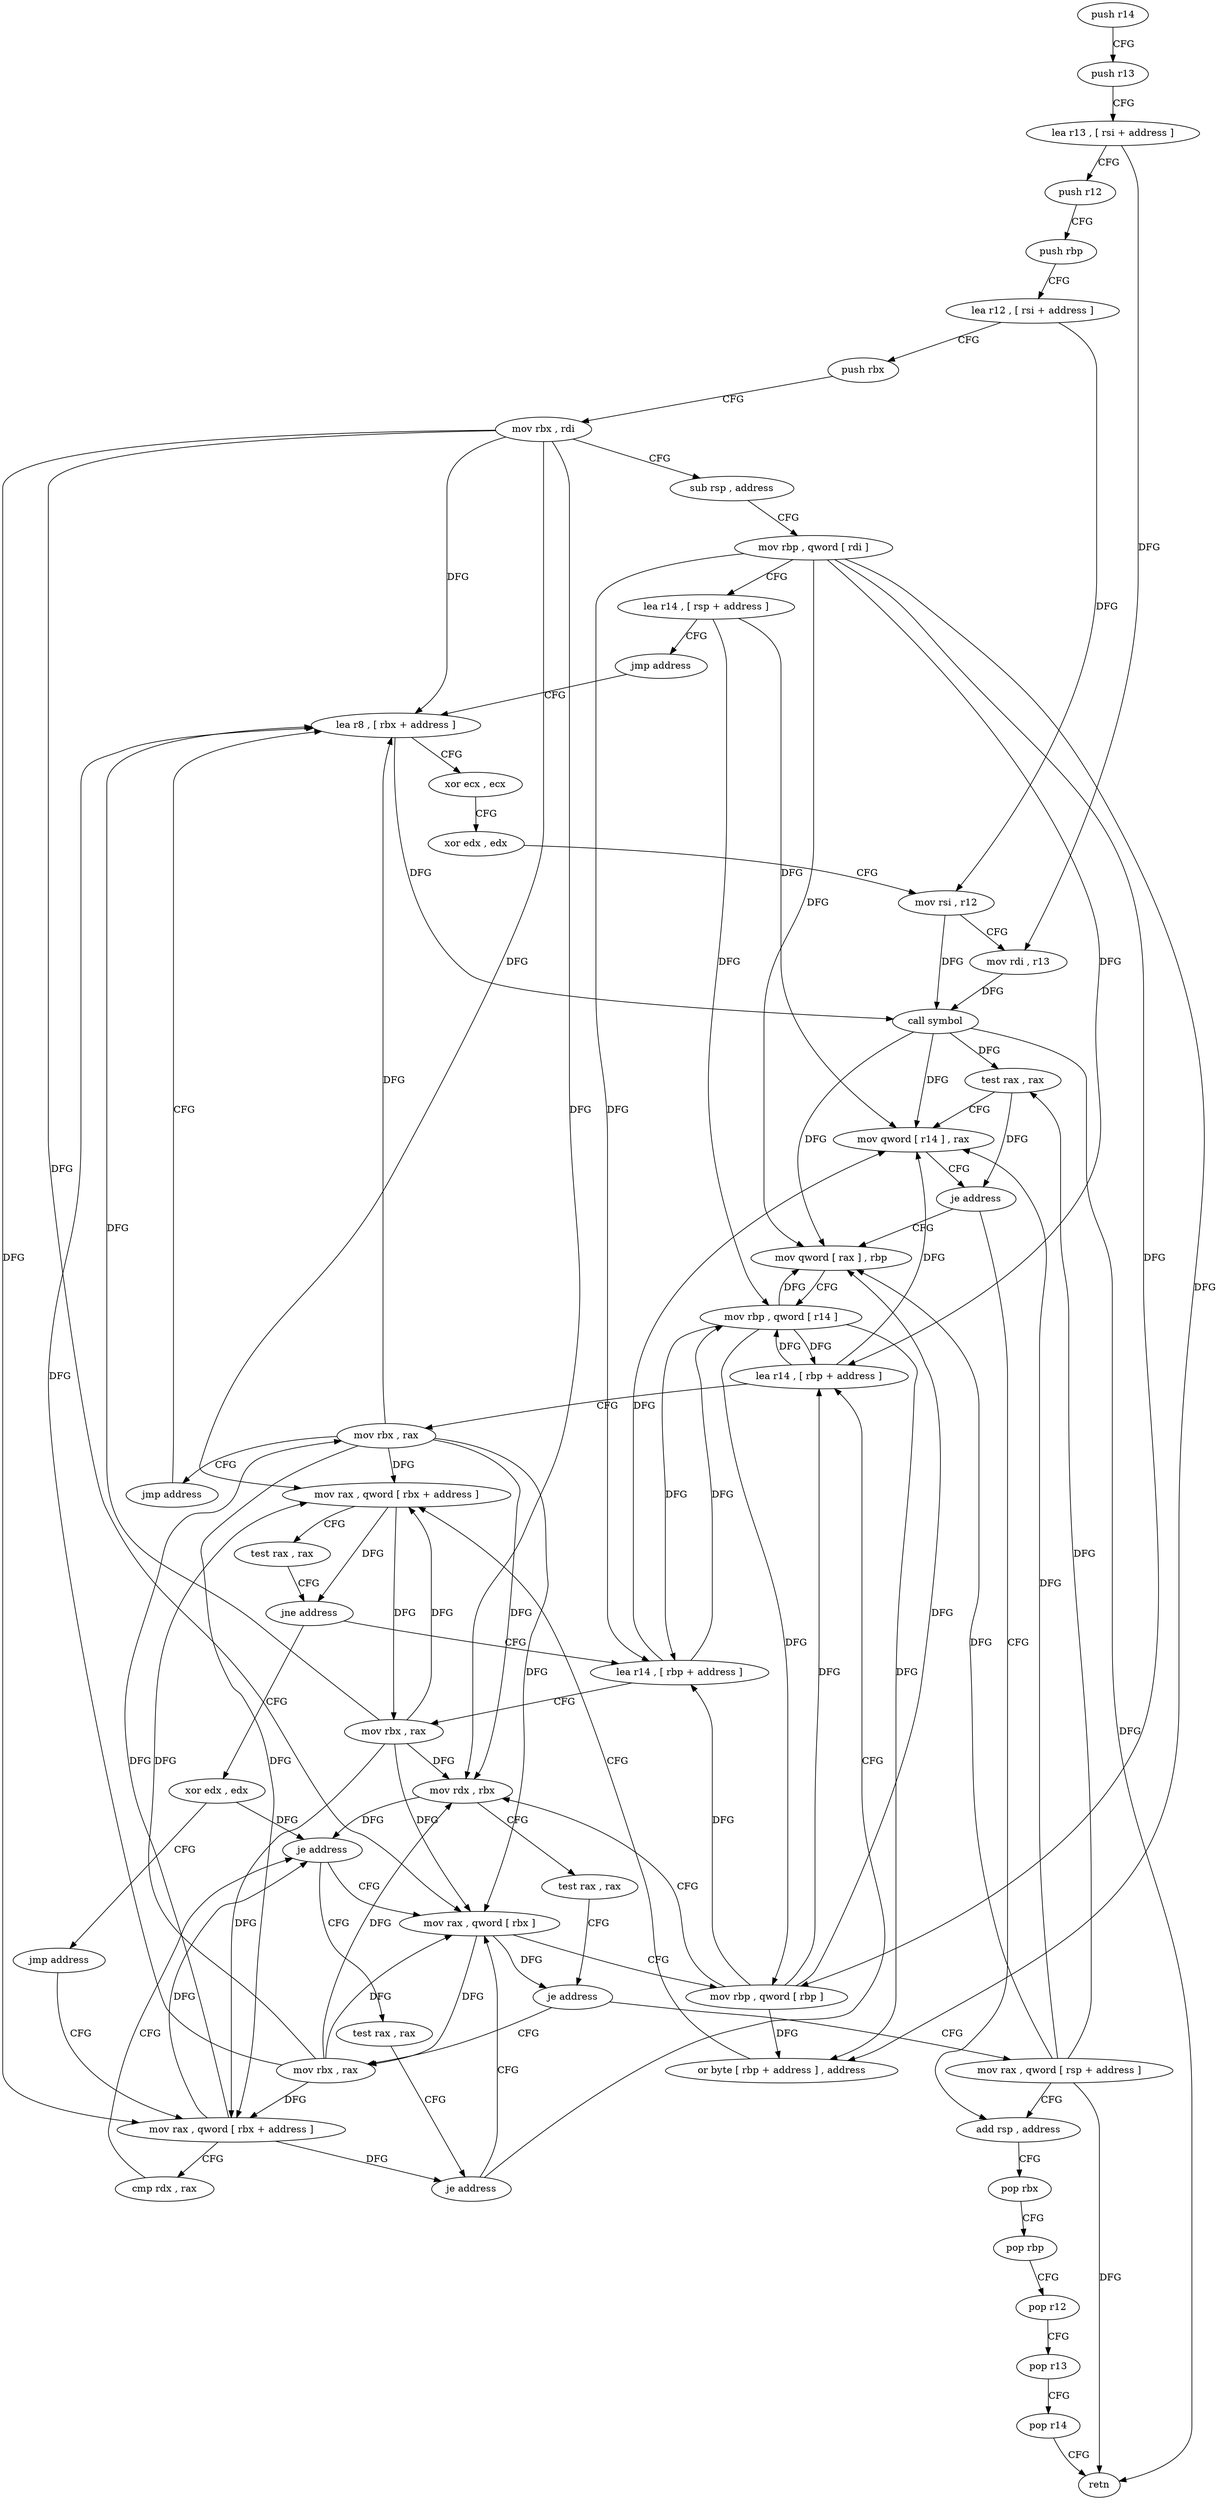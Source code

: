 digraph "func" {
"4330016" [label = "push r14" ]
"4330018" [label = "push r13" ]
"4330020" [label = "lea r13 , [ rsi + address ]" ]
"4330024" [label = "push r12" ]
"4330026" [label = "push rbp" ]
"4330027" [label = "lea r12 , [ rsi + address ]" ]
"4330034" [label = "push rbx" ]
"4330035" [label = "mov rbx , rdi" ]
"4330038" [label = "sub rsp , address" ]
"4330042" [label = "mov rbp , qword [ rdi ]" ]
"4330045" [label = "lea r14 , [ rsp + address ]" ]
"4330050" [label = "jmp address" ]
"4330063" [label = "lea r8 , [ rbx + address ]" ]
"4330067" [label = "xor ecx , ecx" ]
"4330069" [label = "xor edx , edx" ]
"4330071" [label = "mov rsi , r12" ]
"4330074" [label = "mov rdi , r13" ]
"4330077" [label = "call symbol" ]
"4330082" [label = "test rax , rax" ]
"4330085" [label = "mov qword [ r14 ] , rax" ]
"4330088" [label = "je address" ]
"4330173" [label = "add rsp , address" ]
"4330090" [label = "mov qword [ rax ] , rbp" ]
"4330177" [label = "pop rbx" ]
"4330178" [label = "pop rbp" ]
"4330179" [label = "pop r12" ]
"4330181" [label = "pop r13" ]
"4330183" [label = "pop r14" ]
"4330185" [label = "retn" ]
"4330093" [label = "mov rbp , qword [ r14 ]" ]
"4330096" [label = "or byte [ rbp + address ] , address" ]
"4330100" [label = "mov rax , qword [ rbx + address ]" ]
"4330104" [label = "test rax , rax" ]
"4330107" [label = "jne address" ]
"4330056" [label = "lea r14 , [ rbp + address ]" ]
"4330109" [label = "xor edx , edx" ]
"4330060" [label = "mov rbx , rax" ]
"4330111" [label = "jmp address" ]
"4330138" [label = "mov rax , qword [ rbx + address ]" ]
"4330142" [label = "cmp rdx , rax" ]
"4330145" [label = "je address" ]
"4330120" [label = "mov rax , qword [ rbx ]" ]
"4330147" [label = "test rax , rax" ]
"4330123" [label = "mov rbp , qword [ rbp ]" ]
"4330127" [label = "mov rdx , rbx" ]
"4330130" [label = "test rax , rax" ]
"4330133" [label = "je address" ]
"4330168" [label = "mov rax , qword [ rsp + address ]" ]
"4330135" [label = "mov rbx , rax" ]
"4330150" [label = "je address" ]
"4330152" [label = "lea r14 , [ rbp + address ]" ]
"4330156" [label = "mov rbx , rax" ]
"4330159" [label = "jmp address" ]
"4330016" -> "4330018" [ label = "CFG" ]
"4330018" -> "4330020" [ label = "CFG" ]
"4330020" -> "4330024" [ label = "CFG" ]
"4330020" -> "4330074" [ label = "DFG" ]
"4330024" -> "4330026" [ label = "CFG" ]
"4330026" -> "4330027" [ label = "CFG" ]
"4330027" -> "4330034" [ label = "CFG" ]
"4330027" -> "4330071" [ label = "DFG" ]
"4330034" -> "4330035" [ label = "CFG" ]
"4330035" -> "4330038" [ label = "CFG" ]
"4330035" -> "4330063" [ label = "DFG" ]
"4330035" -> "4330100" [ label = "DFG" ]
"4330035" -> "4330138" [ label = "DFG" ]
"4330035" -> "4330120" [ label = "DFG" ]
"4330035" -> "4330127" [ label = "DFG" ]
"4330038" -> "4330042" [ label = "CFG" ]
"4330042" -> "4330045" [ label = "CFG" ]
"4330042" -> "4330090" [ label = "DFG" ]
"4330042" -> "4330096" [ label = "DFG" ]
"4330042" -> "4330056" [ label = "DFG" ]
"4330042" -> "4330123" [ label = "DFG" ]
"4330042" -> "4330152" [ label = "DFG" ]
"4330045" -> "4330050" [ label = "CFG" ]
"4330045" -> "4330085" [ label = "DFG" ]
"4330045" -> "4330093" [ label = "DFG" ]
"4330050" -> "4330063" [ label = "CFG" ]
"4330063" -> "4330067" [ label = "CFG" ]
"4330063" -> "4330077" [ label = "DFG" ]
"4330067" -> "4330069" [ label = "CFG" ]
"4330069" -> "4330071" [ label = "CFG" ]
"4330071" -> "4330074" [ label = "CFG" ]
"4330071" -> "4330077" [ label = "DFG" ]
"4330074" -> "4330077" [ label = "DFG" ]
"4330077" -> "4330082" [ label = "DFG" ]
"4330077" -> "4330085" [ label = "DFG" ]
"4330077" -> "4330185" [ label = "DFG" ]
"4330077" -> "4330090" [ label = "DFG" ]
"4330082" -> "4330085" [ label = "CFG" ]
"4330082" -> "4330088" [ label = "DFG" ]
"4330085" -> "4330088" [ label = "CFG" ]
"4330088" -> "4330173" [ label = "CFG" ]
"4330088" -> "4330090" [ label = "CFG" ]
"4330173" -> "4330177" [ label = "CFG" ]
"4330090" -> "4330093" [ label = "CFG" ]
"4330177" -> "4330178" [ label = "CFG" ]
"4330178" -> "4330179" [ label = "CFG" ]
"4330179" -> "4330181" [ label = "CFG" ]
"4330181" -> "4330183" [ label = "CFG" ]
"4330183" -> "4330185" [ label = "CFG" ]
"4330093" -> "4330096" [ label = "DFG" ]
"4330093" -> "4330090" [ label = "DFG" ]
"4330093" -> "4330056" [ label = "DFG" ]
"4330093" -> "4330123" [ label = "DFG" ]
"4330093" -> "4330152" [ label = "DFG" ]
"4330096" -> "4330100" [ label = "CFG" ]
"4330100" -> "4330104" [ label = "CFG" ]
"4330100" -> "4330107" [ label = "DFG" ]
"4330100" -> "4330060" [ label = "DFG" ]
"4330104" -> "4330107" [ label = "CFG" ]
"4330107" -> "4330056" [ label = "CFG" ]
"4330107" -> "4330109" [ label = "CFG" ]
"4330056" -> "4330060" [ label = "CFG" ]
"4330056" -> "4330093" [ label = "DFG" ]
"4330056" -> "4330085" [ label = "DFG" ]
"4330109" -> "4330111" [ label = "CFG" ]
"4330109" -> "4330145" [ label = "DFG" ]
"4330060" -> "4330063" [ label = "DFG" ]
"4330060" -> "4330100" [ label = "DFG" ]
"4330060" -> "4330138" [ label = "DFG" ]
"4330060" -> "4330120" [ label = "DFG" ]
"4330060" -> "4330127" [ label = "DFG" ]
"4330111" -> "4330138" [ label = "CFG" ]
"4330138" -> "4330142" [ label = "CFG" ]
"4330138" -> "4330145" [ label = "DFG" ]
"4330138" -> "4330150" [ label = "DFG" ]
"4330138" -> "4330156" [ label = "DFG" ]
"4330142" -> "4330145" [ label = "CFG" ]
"4330145" -> "4330120" [ label = "CFG" ]
"4330145" -> "4330147" [ label = "CFG" ]
"4330120" -> "4330123" [ label = "CFG" ]
"4330120" -> "4330133" [ label = "DFG" ]
"4330120" -> "4330135" [ label = "DFG" ]
"4330147" -> "4330150" [ label = "CFG" ]
"4330123" -> "4330127" [ label = "CFG" ]
"4330123" -> "4330090" [ label = "DFG" ]
"4330123" -> "4330096" [ label = "DFG" ]
"4330123" -> "4330056" [ label = "DFG" ]
"4330123" -> "4330152" [ label = "DFG" ]
"4330127" -> "4330130" [ label = "CFG" ]
"4330127" -> "4330145" [ label = "DFG" ]
"4330130" -> "4330133" [ label = "CFG" ]
"4330133" -> "4330168" [ label = "CFG" ]
"4330133" -> "4330135" [ label = "CFG" ]
"4330168" -> "4330173" [ label = "CFG" ]
"4330168" -> "4330082" [ label = "DFG" ]
"4330168" -> "4330085" [ label = "DFG" ]
"4330168" -> "4330185" [ label = "DFG" ]
"4330168" -> "4330090" [ label = "DFG" ]
"4330135" -> "4330138" [ label = "DFG" ]
"4330135" -> "4330063" [ label = "DFG" ]
"4330135" -> "4330100" [ label = "DFG" ]
"4330135" -> "4330120" [ label = "DFG" ]
"4330135" -> "4330127" [ label = "DFG" ]
"4330150" -> "4330120" [ label = "CFG" ]
"4330150" -> "4330152" [ label = "CFG" ]
"4330152" -> "4330156" [ label = "CFG" ]
"4330152" -> "4330093" [ label = "DFG" ]
"4330152" -> "4330085" [ label = "DFG" ]
"4330156" -> "4330159" [ label = "CFG" ]
"4330156" -> "4330063" [ label = "DFG" ]
"4330156" -> "4330100" [ label = "DFG" ]
"4330156" -> "4330138" [ label = "DFG" ]
"4330156" -> "4330120" [ label = "DFG" ]
"4330156" -> "4330127" [ label = "DFG" ]
"4330159" -> "4330063" [ label = "CFG" ]
}
